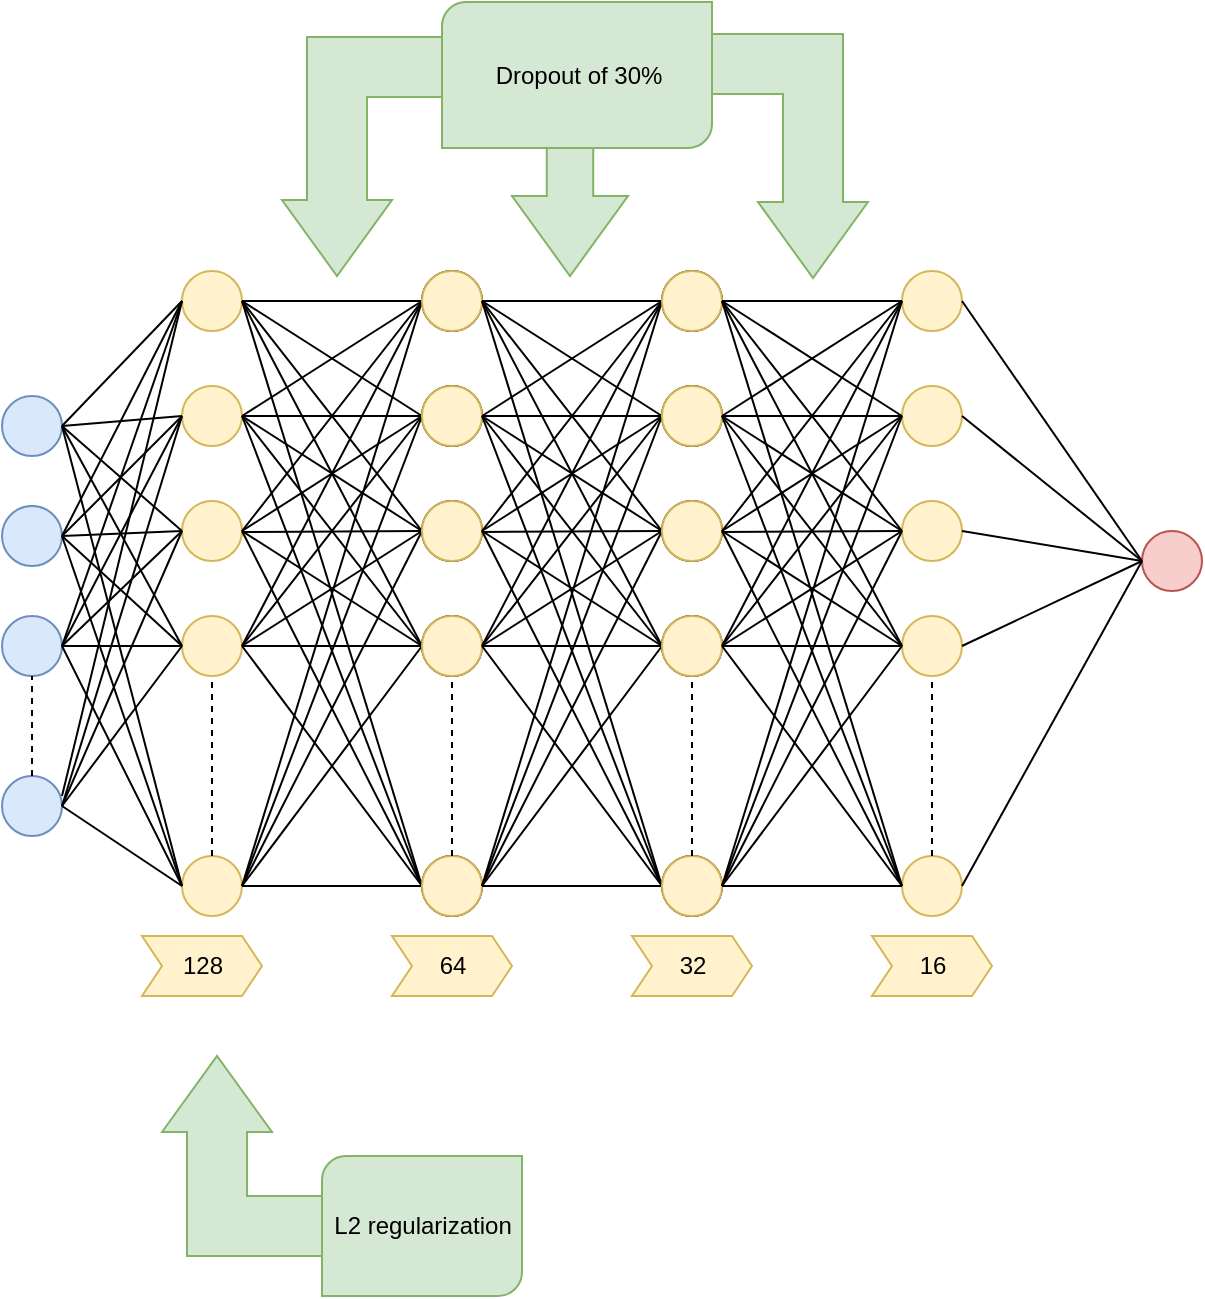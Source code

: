<mxfile version="12.2.9" type="device" pages="1"><diagram id="Ga_r6qGqvsFfyFbly697" name="Page-1"><mxGraphModel dx="1408" dy="1831" grid="1" gridSize="10" guides="1" tooltips="1" connect="1" arrows="1" fold="1" page="1" pageScale="1" pageWidth="850" pageHeight="1100" math="0" shadow="0"><root><mxCell id="0"/><mxCell id="1" parent="0"/><mxCell id="61oWMkQ0quHkbo4B6J6f-4" value="" style="html=1;shadow=0;dashed=0;align=center;verticalAlign=middle;shape=mxgraph.arrows2.arrow;dy=0.6;dx=40;direction=south;notch=0;fillColor=#d5e8d4;strokeColor=#82b366;" vertex="1" parent="1"><mxGeometry x="375" y="8" width="58" height="92" as="geometry"/></mxCell><mxCell id="61oWMkQ0quHkbo4B6J6f-3" value="" style="html=1;shadow=0;dashed=0;align=center;verticalAlign=middle;shape=mxgraph.arrows2.bendDoubleArrow;dy=15;dx=38;arrowHead=55;rounded=0;fillColor=#d5e8d4;strokeColor=#82b366;" vertex="1" parent="1"><mxGeometry x="260" y="-32" width="130" height="132" as="geometry"/></mxCell><mxCell id="EtDxNbpEfk3aW9yWLhTO-1" value="" style="ellipse;whiteSpace=wrap;html=1;aspect=fixed;fillColor=#dae8fc;strokeColor=#6c8ebf;" parent="1" vertex="1"><mxGeometry x="120" y="160" width="30" height="30" as="geometry"/></mxCell><mxCell id="EtDxNbpEfk3aW9yWLhTO-2" value="" style="ellipse;whiteSpace=wrap;html=1;aspect=fixed;fillColor=#dae8fc;strokeColor=#6c8ebf;" parent="1" vertex="1"><mxGeometry x="120" y="215" width="30" height="30" as="geometry"/></mxCell><mxCell id="EtDxNbpEfk3aW9yWLhTO-3" value="" style="ellipse;whiteSpace=wrap;html=1;aspect=fixed;fillColor=#dae8fc;strokeColor=#6c8ebf;" parent="1" vertex="1"><mxGeometry x="120" y="270" width="30" height="30" as="geometry"/></mxCell><mxCell id="EtDxNbpEfk3aW9yWLhTO-4" value="" style="ellipse;whiteSpace=wrap;html=1;aspect=fixed;fillColor=#dae8fc;strokeColor=#6c8ebf;" parent="1" vertex="1"><mxGeometry x="120" y="350" width="30" height="30" as="geometry"/></mxCell><mxCell id="EtDxNbpEfk3aW9yWLhTO-5" value="" style="endArrow=none;dashed=1;html=1;entryX=0.5;entryY=1;entryDx=0;entryDy=0;exitX=0.5;exitY=0;exitDx=0;exitDy=0;" parent="1" source="EtDxNbpEfk3aW9yWLhTO-4" target="EtDxNbpEfk3aW9yWLhTO-3" edge="1"><mxGeometry width="50" height="50" relative="1" as="geometry"><mxPoint x="110" y="330" as="sourcePoint"/><mxPoint x="160" y="280" as="targetPoint"/></mxGeometry></mxCell><mxCell id="EtDxNbpEfk3aW9yWLhTO-7" value="" style="ellipse;whiteSpace=wrap;html=1;aspect=fixed;fillColor=#fff2cc;strokeColor=#d6b656;" parent="1" vertex="1"><mxGeometry x="210" y="97.5" width="30" height="30" as="geometry"/></mxCell><mxCell id="EtDxNbpEfk3aW9yWLhTO-8" value="" style="ellipse;whiteSpace=wrap;html=1;aspect=fixed;fillColor=#fff2cc;strokeColor=#d6b656;" parent="1" vertex="1"><mxGeometry x="210" y="155" width="30" height="30" as="geometry"/></mxCell><mxCell id="EtDxNbpEfk3aW9yWLhTO-9" value="" style="ellipse;whiteSpace=wrap;html=1;aspect=fixed;fillColor=#fff2cc;strokeColor=#d6b656;" parent="1" vertex="1"><mxGeometry x="210" y="212.5" width="30" height="30" as="geometry"/></mxCell><mxCell id="EtDxNbpEfk3aW9yWLhTO-10" value="" style="ellipse;whiteSpace=wrap;html=1;aspect=fixed;fillColor=#fff2cc;strokeColor=#d6b656;" parent="1" vertex="1"><mxGeometry x="210" y="270" width="30" height="30" as="geometry"/></mxCell><mxCell id="EtDxNbpEfk3aW9yWLhTO-11" value="" style="ellipse;whiteSpace=wrap;html=1;aspect=fixed;fillColor=#fff2cc;strokeColor=#d6b656;" parent="1" vertex="1"><mxGeometry x="210" y="390" width="30" height="30" as="geometry"/></mxCell><mxCell id="EtDxNbpEfk3aW9yWLhTO-12" value="" style="endArrow=none;dashed=1;html=1;entryX=0.5;entryY=1;entryDx=0;entryDy=0;exitX=0.5;exitY=0;exitDx=0;exitDy=0;" parent="1" source="EtDxNbpEfk3aW9yWLhTO-11" target="EtDxNbpEfk3aW9yWLhTO-10" edge="1"><mxGeometry width="50" height="50" relative="1" as="geometry"><mxPoint x="120" y="490" as="sourcePoint"/><mxPoint x="170" y="440" as="targetPoint"/></mxGeometry></mxCell><mxCell id="EtDxNbpEfk3aW9yWLhTO-13" value="" style="ellipse;whiteSpace=wrap;html=1;aspect=fixed;" parent="1" vertex="1"><mxGeometry x="330" y="97.5" width="30" height="30" as="geometry"/></mxCell><mxCell id="EtDxNbpEfk3aW9yWLhTO-14" value="" style="ellipse;whiteSpace=wrap;html=1;aspect=fixed;" parent="1" vertex="1"><mxGeometry x="330" y="155" width="30" height="30" as="geometry"/></mxCell><mxCell id="EtDxNbpEfk3aW9yWLhTO-15" value="" style="ellipse;whiteSpace=wrap;html=1;aspect=fixed;" parent="1" vertex="1"><mxGeometry x="330" y="212.5" width="30" height="30" as="geometry"/></mxCell><mxCell id="EtDxNbpEfk3aW9yWLhTO-16" value="" style="ellipse;whiteSpace=wrap;html=1;aspect=fixed;" parent="1" vertex="1"><mxGeometry x="330" y="270" width="30" height="30" as="geometry"/></mxCell><mxCell id="EtDxNbpEfk3aW9yWLhTO-17" value="" style="ellipse;whiteSpace=wrap;html=1;aspect=fixed;" parent="1" vertex="1"><mxGeometry x="330" y="390" width="30" height="30" as="geometry"/></mxCell><mxCell id="EtDxNbpEfk3aW9yWLhTO-18" value="" style="endArrow=none;dashed=1;html=1;entryX=0.5;entryY=1;entryDx=0;entryDy=0;exitX=0.5;exitY=0;exitDx=0;exitDy=0;" parent="1" source="EtDxNbpEfk3aW9yWLhTO-17" target="EtDxNbpEfk3aW9yWLhTO-16" edge="1"><mxGeometry width="50" height="50" relative="1" as="geometry"><mxPoint x="240" y="490" as="sourcePoint"/><mxPoint x="290" y="440" as="targetPoint"/></mxGeometry></mxCell><mxCell id="EtDxNbpEfk3aW9yWLhTO-44" value="" style="ellipse;whiteSpace=wrap;html=1;aspect=fixed;fillColor=#f8cecc;strokeColor=#b85450;" parent="1" vertex="1"><mxGeometry x="690" y="227.5" width="30" height="30" as="geometry"/></mxCell><mxCell id="EtDxNbpEfk3aW9yWLhTO-48" value="" style="endArrow=none;html=1;entryX=0;entryY=0.5;entryDx=0;entryDy=0;exitX=1;exitY=0.5;exitDx=0;exitDy=0;" parent="1" source="EtDxNbpEfk3aW9yWLhTO-1" target="EtDxNbpEfk3aW9yWLhTO-7" edge="1"><mxGeometry width="50" height="50" relative="1" as="geometry"><mxPoint x="120" y="490" as="sourcePoint"/><mxPoint x="170" y="440" as="targetPoint"/></mxGeometry></mxCell><mxCell id="EtDxNbpEfk3aW9yWLhTO-49" value="" style="endArrow=none;html=1;entryX=0;entryY=0.5;entryDx=0;entryDy=0;exitX=1;exitY=0.5;exitDx=0;exitDy=0;" parent="1" source="EtDxNbpEfk3aW9yWLhTO-1" target="EtDxNbpEfk3aW9yWLhTO-8" edge="1"><mxGeometry width="50" height="50" relative="1" as="geometry"><mxPoint x="120" y="490" as="sourcePoint"/><mxPoint x="170" y="440" as="targetPoint"/></mxGeometry></mxCell><mxCell id="EtDxNbpEfk3aW9yWLhTO-50" value="" style="endArrow=none;html=1;entryX=0;entryY=0.5;entryDx=0;entryDy=0;exitX=1;exitY=0.5;exitDx=0;exitDy=0;" parent="1" source="EtDxNbpEfk3aW9yWLhTO-1" target="EtDxNbpEfk3aW9yWLhTO-9" edge="1"><mxGeometry width="50" height="50" relative="1" as="geometry"><mxPoint x="120" y="490" as="sourcePoint"/><mxPoint x="170" y="440" as="targetPoint"/></mxGeometry></mxCell><mxCell id="EtDxNbpEfk3aW9yWLhTO-51" value="" style="endArrow=none;html=1;entryX=1;entryY=0.5;entryDx=0;entryDy=0;exitX=0;exitY=0.5;exitDx=0;exitDy=0;" parent="1" source="EtDxNbpEfk3aW9yWLhTO-10" target="EtDxNbpEfk3aW9yWLhTO-1" edge="1"><mxGeometry width="50" height="50" relative="1" as="geometry"><mxPoint x="120" y="490" as="sourcePoint"/><mxPoint x="170" y="440" as="targetPoint"/></mxGeometry></mxCell><mxCell id="EtDxNbpEfk3aW9yWLhTO-52" value="" style="endArrow=none;html=1;entryX=0;entryY=0.5;entryDx=0;entryDy=0;exitX=1;exitY=0.5;exitDx=0;exitDy=0;" parent="1" source="EtDxNbpEfk3aW9yWLhTO-1" target="EtDxNbpEfk3aW9yWLhTO-11" edge="1"><mxGeometry width="50" height="50" relative="1" as="geometry"><mxPoint x="120" y="490" as="sourcePoint"/><mxPoint x="170" y="440" as="targetPoint"/></mxGeometry></mxCell><mxCell id="EtDxNbpEfk3aW9yWLhTO-64" value="" style="endArrow=none;html=1;entryX=0;entryY=0.5;entryDx=0;entryDy=0;exitX=1;exitY=0.5;exitDx=0;exitDy=0;" parent="1" source="EtDxNbpEfk3aW9yWLhTO-2" target="EtDxNbpEfk3aW9yWLhTO-7" edge="1"><mxGeometry width="50" height="50" relative="1" as="geometry"><mxPoint x="120" y="490" as="sourcePoint"/><mxPoint x="170" y="440" as="targetPoint"/></mxGeometry></mxCell><mxCell id="EtDxNbpEfk3aW9yWLhTO-65" value="" style="endArrow=none;html=1;entryX=0;entryY=0.5;entryDx=0;entryDy=0;" parent="1" target="EtDxNbpEfk3aW9yWLhTO-8" edge="1"><mxGeometry width="50" height="50" relative="1" as="geometry"><mxPoint x="150" y="230" as="sourcePoint"/><mxPoint x="170" y="440" as="targetPoint"/></mxGeometry></mxCell><mxCell id="EtDxNbpEfk3aW9yWLhTO-66" value="" style="endArrow=none;html=1;entryX=0;entryY=0.5;entryDx=0;entryDy=0;exitX=1;exitY=0.5;exitDx=0;exitDy=0;" parent="1" source="EtDxNbpEfk3aW9yWLhTO-3" target="EtDxNbpEfk3aW9yWLhTO-9" edge="1"><mxGeometry width="50" height="50" relative="1" as="geometry"><mxPoint x="120" y="490" as="sourcePoint"/><mxPoint x="170" y="440" as="targetPoint"/></mxGeometry></mxCell><mxCell id="EtDxNbpEfk3aW9yWLhTO-67" value="" style="endArrow=none;html=1;entryX=0;entryY=0.5;entryDx=0;entryDy=0;exitX=1;exitY=0.5;exitDx=0;exitDy=0;" parent="1" source="EtDxNbpEfk3aW9yWLhTO-3" target="EtDxNbpEfk3aW9yWLhTO-10" edge="1"><mxGeometry width="50" height="50" relative="1" as="geometry"><mxPoint x="120" y="490" as="sourcePoint"/><mxPoint x="170" y="440" as="targetPoint"/></mxGeometry></mxCell><mxCell id="EtDxNbpEfk3aW9yWLhTO-68" value="" style="endArrow=none;html=1;entryX=0;entryY=0.5;entryDx=0;entryDy=0;exitX=1;exitY=0.5;exitDx=0;exitDy=0;" parent="1" source="EtDxNbpEfk3aW9yWLhTO-3" target="EtDxNbpEfk3aW9yWLhTO-11" edge="1"><mxGeometry width="50" height="50" relative="1" as="geometry"><mxPoint x="120" y="490" as="sourcePoint"/><mxPoint x="170" y="440" as="targetPoint"/></mxGeometry></mxCell><mxCell id="EtDxNbpEfk3aW9yWLhTO-69" value="" style="endArrow=none;html=1;entryX=0;entryY=0.5;entryDx=0;entryDy=0;" parent="1" target="EtDxNbpEfk3aW9yWLhTO-7" edge="1"><mxGeometry width="50" height="50" relative="1" as="geometry"><mxPoint x="150" y="360" as="sourcePoint"/><mxPoint x="170" y="440" as="targetPoint"/></mxGeometry></mxCell><mxCell id="EtDxNbpEfk3aW9yWLhTO-70" value="" style="endArrow=none;html=1;entryX=0;entryY=0.5;entryDx=0;entryDy=0;exitX=1;exitY=0.5;exitDx=0;exitDy=0;" parent="1" source="EtDxNbpEfk3aW9yWLhTO-4" target="EtDxNbpEfk3aW9yWLhTO-9" edge="1"><mxGeometry width="50" height="50" relative="1" as="geometry"><mxPoint x="120" y="490" as="sourcePoint"/><mxPoint x="170" y="440" as="targetPoint"/></mxGeometry></mxCell><mxCell id="EtDxNbpEfk3aW9yWLhTO-71" value="" style="endArrow=none;html=1;exitX=1;exitY=0.5;exitDx=0;exitDy=0;entryX=0;entryY=0.5;entryDx=0;entryDy=0;" parent="1" source="EtDxNbpEfk3aW9yWLhTO-4" target="EtDxNbpEfk3aW9yWLhTO-8" edge="1"><mxGeometry width="50" height="50" relative="1" as="geometry"><mxPoint x="120" y="490" as="sourcePoint"/><mxPoint x="170" y="440" as="targetPoint"/></mxGeometry></mxCell><mxCell id="EtDxNbpEfk3aW9yWLhTO-72" value="" style="endArrow=none;html=1;entryX=0;entryY=0.5;entryDx=0;entryDy=0;exitX=1;exitY=0.5;exitDx=0;exitDy=0;" parent="1" source="EtDxNbpEfk3aW9yWLhTO-4" target="EtDxNbpEfk3aW9yWLhTO-10" edge="1"><mxGeometry width="50" height="50" relative="1" as="geometry"><mxPoint x="120" y="490" as="sourcePoint"/><mxPoint x="170" y="440" as="targetPoint"/></mxGeometry></mxCell><mxCell id="EtDxNbpEfk3aW9yWLhTO-73" value="" style="endArrow=none;html=1;entryX=0;entryY=0.5;entryDx=0;entryDy=0;exitX=1;exitY=0.5;exitDx=0;exitDy=0;" parent="1" source="EtDxNbpEfk3aW9yWLhTO-4" target="EtDxNbpEfk3aW9yWLhTO-11" edge="1"><mxGeometry width="50" height="50" relative="1" as="geometry"><mxPoint x="120" y="490" as="sourcePoint"/><mxPoint x="170" y="440" as="targetPoint"/></mxGeometry></mxCell><mxCell id="EtDxNbpEfk3aW9yWLhTO-74" value="" style="endArrow=none;html=1;entryX=0;entryY=0.5;entryDx=0;entryDy=0;exitX=1;exitY=0.5;exitDx=0;exitDy=0;" parent="1" source="EtDxNbpEfk3aW9yWLhTO-7" target="EtDxNbpEfk3aW9yWLhTO-13" edge="1"><mxGeometry width="50" height="50" relative="1" as="geometry"><mxPoint x="120" y="490" as="sourcePoint"/><mxPoint x="170" y="440" as="targetPoint"/></mxGeometry></mxCell><mxCell id="EtDxNbpEfk3aW9yWLhTO-75" value="" style="endArrow=none;html=1;entryX=0;entryY=0.5;entryDx=0;entryDy=0;exitX=1;exitY=0.5;exitDx=0;exitDy=0;" parent="1" source="EtDxNbpEfk3aW9yWLhTO-8" target="EtDxNbpEfk3aW9yWLhTO-13" edge="1"><mxGeometry width="50" height="50" relative="1" as="geometry"><mxPoint x="120" y="490" as="sourcePoint"/><mxPoint x="170" y="440" as="targetPoint"/></mxGeometry></mxCell><mxCell id="EtDxNbpEfk3aW9yWLhTO-76" value="" style="endArrow=none;html=1;entryX=0;entryY=0.5;entryDx=0;entryDy=0;exitX=1;exitY=0.5;exitDx=0;exitDy=0;" parent="1" source="EtDxNbpEfk3aW9yWLhTO-9" target="EtDxNbpEfk3aW9yWLhTO-13" edge="1"><mxGeometry width="50" height="50" relative="1" as="geometry"><mxPoint x="240" y="220" as="sourcePoint"/><mxPoint x="170" y="440" as="targetPoint"/></mxGeometry></mxCell><mxCell id="EtDxNbpEfk3aW9yWLhTO-77" value="" style="endArrow=none;html=1;entryX=0;entryY=0.5;entryDx=0;entryDy=0;exitX=1;exitY=0.5;exitDx=0;exitDy=0;" parent="1" source="EtDxNbpEfk3aW9yWLhTO-10" target="EtDxNbpEfk3aW9yWLhTO-13" edge="1"><mxGeometry width="50" height="50" relative="1" as="geometry"><mxPoint x="120" y="490" as="sourcePoint"/><mxPoint x="170" y="440" as="targetPoint"/></mxGeometry></mxCell><mxCell id="EtDxNbpEfk3aW9yWLhTO-78" value="" style="endArrow=none;html=1;entryX=0;entryY=0.5;entryDx=0;entryDy=0;exitX=1;exitY=0.5;exitDx=0;exitDy=0;" parent="1" source="EtDxNbpEfk3aW9yWLhTO-11" target="EtDxNbpEfk3aW9yWLhTO-13" edge="1"><mxGeometry width="50" height="50" relative="1" as="geometry"><mxPoint x="120" y="490" as="sourcePoint"/><mxPoint x="170" y="440" as="targetPoint"/></mxGeometry></mxCell><mxCell id="EtDxNbpEfk3aW9yWLhTO-79" value="" style="endArrow=none;html=1;entryX=0;entryY=0.5;entryDx=0;entryDy=0;exitX=1;exitY=0.5;exitDx=0;exitDy=0;" parent="1" source="EtDxNbpEfk3aW9yWLhTO-8" target="EtDxNbpEfk3aW9yWLhTO-14" edge="1"><mxGeometry width="50" height="50" relative="1" as="geometry"><mxPoint x="120" y="490" as="sourcePoint"/><mxPoint x="170" y="440" as="targetPoint"/></mxGeometry></mxCell><mxCell id="EtDxNbpEfk3aW9yWLhTO-80" value="" style="endArrow=none;html=1;entryX=0;entryY=0.5;entryDx=0;entryDy=0;exitX=1;exitY=0.5;exitDx=0;exitDy=0;" parent="1" source="EtDxNbpEfk3aW9yWLhTO-7" target="EtDxNbpEfk3aW9yWLhTO-14" edge="1"><mxGeometry width="50" height="50" relative="1" as="geometry"><mxPoint x="120" y="490" as="sourcePoint"/><mxPoint x="170" y="440" as="targetPoint"/></mxGeometry></mxCell><mxCell id="EtDxNbpEfk3aW9yWLhTO-81" value="" style="endArrow=none;html=1;entryX=0;entryY=0.5;entryDx=0;entryDy=0;exitX=1;exitY=0.5;exitDx=0;exitDy=0;" parent="1" source="EtDxNbpEfk3aW9yWLhTO-9" target="EtDxNbpEfk3aW9yWLhTO-14" edge="1"><mxGeometry width="50" height="50" relative="1" as="geometry"><mxPoint x="120" y="490" as="sourcePoint"/><mxPoint x="170" y="440" as="targetPoint"/></mxGeometry></mxCell><mxCell id="EtDxNbpEfk3aW9yWLhTO-82" value="" style="endArrow=none;html=1;entryX=0;entryY=0.5;entryDx=0;entryDy=0;exitX=1;exitY=0.5;exitDx=0;exitDy=0;" parent="1" source="EtDxNbpEfk3aW9yWLhTO-10" target="EtDxNbpEfk3aW9yWLhTO-14" edge="1"><mxGeometry width="50" height="50" relative="1" as="geometry"><mxPoint x="260" y="270" as="sourcePoint"/><mxPoint x="170" y="440" as="targetPoint"/></mxGeometry></mxCell><mxCell id="EtDxNbpEfk3aW9yWLhTO-83" value="" style="endArrow=none;html=1;entryX=0;entryY=0.5;entryDx=0;entryDy=0;exitX=1;exitY=0.5;exitDx=0;exitDy=0;" parent="1" source="EtDxNbpEfk3aW9yWLhTO-11" target="EtDxNbpEfk3aW9yWLhTO-14" edge="1"><mxGeometry width="50" height="50" relative="1" as="geometry"><mxPoint x="120" y="490" as="sourcePoint"/><mxPoint x="170" y="440" as="targetPoint"/></mxGeometry></mxCell><mxCell id="EtDxNbpEfk3aW9yWLhTO-84" value="" style="endArrow=none;html=1;entryX=0;entryY=0.5;entryDx=0;entryDy=0;exitX=1;exitY=0.5;exitDx=0;exitDy=0;" parent="1" source="EtDxNbpEfk3aW9yWLhTO-10" target="EtDxNbpEfk3aW9yWLhTO-15" edge="1"><mxGeometry width="50" height="50" relative="1" as="geometry"><mxPoint x="120" y="490" as="sourcePoint"/><mxPoint x="170" y="440" as="targetPoint"/></mxGeometry></mxCell><mxCell id="EtDxNbpEfk3aW9yWLhTO-85" value="" style="endArrow=none;html=1;entryX=0;entryY=0.5;entryDx=0;entryDy=0;" parent="1" target="EtDxNbpEfk3aW9yWLhTO-15" edge="1"><mxGeometry width="50" height="50" relative="1" as="geometry"><mxPoint x="240" y="228" as="sourcePoint"/><mxPoint x="170" y="440" as="targetPoint"/></mxGeometry></mxCell><mxCell id="EtDxNbpEfk3aW9yWLhTO-86" value="" style="endArrow=none;html=1;entryX=0;entryY=0.5;entryDx=0;entryDy=0;exitX=1;exitY=0.5;exitDx=0;exitDy=0;" parent="1" source="EtDxNbpEfk3aW9yWLhTO-8" target="EtDxNbpEfk3aW9yWLhTO-15" edge="1"><mxGeometry width="50" height="50" relative="1" as="geometry"><mxPoint x="120" y="490" as="sourcePoint"/><mxPoint x="170" y="440" as="targetPoint"/></mxGeometry></mxCell><mxCell id="EtDxNbpEfk3aW9yWLhTO-87" value="" style="endArrow=none;html=1;entryX=0;entryY=0.5;entryDx=0;entryDy=0;exitX=1;exitY=0.5;exitDx=0;exitDy=0;" parent="1" source="EtDxNbpEfk3aW9yWLhTO-7" target="EtDxNbpEfk3aW9yWLhTO-15" edge="1"><mxGeometry width="50" height="50" relative="1" as="geometry"><mxPoint x="120" y="490" as="sourcePoint"/><mxPoint x="170" y="440" as="targetPoint"/></mxGeometry></mxCell><mxCell id="EtDxNbpEfk3aW9yWLhTO-88" value="" style="endArrow=none;html=1;entryX=0;entryY=0.5;entryDx=0;entryDy=0;exitX=1;exitY=0.5;exitDx=0;exitDy=0;" parent="1" source="EtDxNbpEfk3aW9yWLhTO-11" target="EtDxNbpEfk3aW9yWLhTO-15" edge="1"><mxGeometry width="50" height="50" relative="1" as="geometry"><mxPoint x="120" y="490" as="sourcePoint"/><mxPoint x="170" y="440" as="targetPoint"/></mxGeometry></mxCell><mxCell id="EtDxNbpEfk3aW9yWLhTO-89" value="" style="endArrow=none;html=1;entryX=0;entryY=0.5;entryDx=0;entryDy=0;exitX=1;exitY=0.5;exitDx=0;exitDy=0;" parent="1" source="EtDxNbpEfk3aW9yWLhTO-7" target="EtDxNbpEfk3aW9yWLhTO-16" edge="1"><mxGeometry width="50" height="50" relative="1" as="geometry"><mxPoint x="120" y="490" as="sourcePoint"/><mxPoint x="170" y="440" as="targetPoint"/></mxGeometry></mxCell><mxCell id="EtDxNbpEfk3aW9yWLhTO-90" value="" style="endArrow=none;html=1;entryX=0;entryY=0.5;entryDx=0;entryDy=0;exitX=1;exitY=0.5;exitDx=0;exitDy=0;" parent="1" source="EtDxNbpEfk3aW9yWLhTO-8" target="EtDxNbpEfk3aW9yWLhTO-16" edge="1"><mxGeometry width="50" height="50" relative="1" as="geometry"><mxPoint x="120" y="490" as="sourcePoint"/><mxPoint x="170" y="440" as="targetPoint"/></mxGeometry></mxCell><mxCell id="EtDxNbpEfk3aW9yWLhTO-91" value="" style="endArrow=none;html=1;entryX=0;entryY=0.5;entryDx=0;entryDy=0;exitX=1;exitY=0.5;exitDx=0;exitDy=0;" parent="1" source="EtDxNbpEfk3aW9yWLhTO-9" target="EtDxNbpEfk3aW9yWLhTO-16" edge="1"><mxGeometry width="50" height="50" relative="1" as="geometry"><mxPoint x="120" y="490" as="sourcePoint"/><mxPoint x="170" y="440" as="targetPoint"/></mxGeometry></mxCell><mxCell id="EtDxNbpEfk3aW9yWLhTO-92" value="" style="endArrow=none;html=1;entryX=0;entryY=0.5;entryDx=0;entryDy=0;exitX=1;exitY=0.5;exitDx=0;exitDy=0;" parent="1" source="EtDxNbpEfk3aW9yWLhTO-10" target="EtDxNbpEfk3aW9yWLhTO-16" edge="1"><mxGeometry width="50" height="50" relative="1" as="geometry"><mxPoint x="120" y="490" as="sourcePoint"/><mxPoint x="170" y="440" as="targetPoint"/></mxGeometry></mxCell><mxCell id="EtDxNbpEfk3aW9yWLhTO-93" value="" style="endArrow=none;html=1;entryX=0;entryY=0.5;entryDx=0;entryDy=0;exitX=1;exitY=0.5;exitDx=0;exitDy=0;" parent="1" source="EtDxNbpEfk3aW9yWLhTO-11" target="EtDxNbpEfk3aW9yWLhTO-16" edge="1"><mxGeometry width="50" height="50" relative="1" as="geometry"><mxPoint x="120" y="490" as="sourcePoint"/><mxPoint x="170" y="440" as="targetPoint"/></mxGeometry></mxCell><mxCell id="EtDxNbpEfk3aW9yWLhTO-94" value="" style="endArrow=none;html=1;entryX=0;entryY=0.5;entryDx=0;entryDy=0;exitX=1;exitY=0.5;exitDx=0;exitDy=0;" parent="1" source="EtDxNbpEfk3aW9yWLhTO-11" target="EtDxNbpEfk3aW9yWLhTO-17" edge="1"><mxGeometry width="50" height="50" relative="1" as="geometry"><mxPoint x="120" y="490" as="sourcePoint"/><mxPoint x="170" y="440" as="targetPoint"/></mxGeometry></mxCell><mxCell id="EtDxNbpEfk3aW9yWLhTO-95" value="" style="endArrow=none;html=1;entryX=0;entryY=0.5;entryDx=0;entryDy=0;exitX=1;exitY=0.5;exitDx=0;exitDy=0;" parent="1" source="EtDxNbpEfk3aW9yWLhTO-10" target="EtDxNbpEfk3aW9yWLhTO-17" edge="1"><mxGeometry width="50" height="50" relative="1" as="geometry"><mxPoint x="120" y="490" as="sourcePoint"/><mxPoint x="170" y="440" as="targetPoint"/></mxGeometry></mxCell><mxCell id="EtDxNbpEfk3aW9yWLhTO-96" value="" style="endArrow=none;html=1;entryX=0;entryY=0.5;entryDx=0;entryDy=0;exitX=1;exitY=0.5;exitDx=0;exitDy=0;" parent="1" source="EtDxNbpEfk3aW9yWLhTO-9" target="EtDxNbpEfk3aW9yWLhTO-17" edge="1"><mxGeometry width="50" height="50" relative="1" as="geometry"><mxPoint x="120" y="490" as="sourcePoint"/><mxPoint x="170" y="440" as="targetPoint"/></mxGeometry></mxCell><mxCell id="EtDxNbpEfk3aW9yWLhTO-97" value="" style="endArrow=none;html=1;entryX=0;entryY=0.5;entryDx=0;entryDy=0;exitX=1;exitY=0.5;exitDx=0;exitDy=0;" parent="1" source="EtDxNbpEfk3aW9yWLhTO-8" target="EtDxNbpEfk3aW9yWLhTO-17" edge="1"><mxGeometry width="50" height="50" relative="1" as="geometry"><mxPoint x="120" y="490" as="sourcePoint"/><mxPoint x="170" y="440" as="targetPoint"/></mxGeometry></mxCell><mxCell id="EtDxNbpEfk3aW9yWLhTO-98" value="" style="endArrow=none;html=1;entryX=0;entryY=0.5;entryDx=0;entryDy=0;exitX=1;exitY=0.5;exitDx=0;exitDy=0;" parent="1" source="EtDxNbpEfk3aW9yWLhTO-7" target="EtDxNbpEfk3aW9yWLhTO-17" edge="1"><mxGeometry width="50" height="50" relative="1" as="geometry"><mxPoint x="120" y="490" as="sourcePoint"/><mxPoint x="170" y="440" as="targetPoint"/></mxGeometry></mxCell><mxCell id="EtDxNbpEfk3aW9yWLhTO-99" value="" style="ellipse;whiteSpace=wrap;html=1;aspect=fixed;fillColor=#fff2cc;strokeColor=#d6b656;" parent="1" vertex="1"><mxGeometry x="330" y="97.5" width="30" height="30" as="geometry"/></mxCell><mxCell id="EtDxNbpEfk3aW9yWLhTO-100" value="" style="ellipse;whiteSpace=wrap;html=1;aspect=fixed;fillColor=#fff2cc;strokeColor=#d6b656;" parent="1" vertex="1"><mxGeometry x="330" y="155" width="30" height="30" as="geometry"/></mxCell><mxCell id="EtDxNbpEfk3aW9yWLhTO-101" value="" style="ellipse;whiteSpace=wrap;html=1;aspect=fixed;fillColor=#fff2cc;strokeColor=#d6b656;" parent="1" vertex="1"><mxGeometry x="330" y="212.5" width="30" height="30" as="geometry"/></mxCell><mxCell id="EtDxNbpEfk3aW9yWLhTO-102" value="" style="ellipse;whiteSpace=wrap;html=1;aspect=fixed;fillColor=#fff2cc;strokeColor=#d6b656;" parent="1" vertex="1"><mxGeometry x="330" y="270" width="30" height="30" as="geometry"/></mxCell><mxCell id="EtDxNbpEfk3aW9yWLhTO-103" value="" style="ellipse;whiteSpace=wrap;html=1;aspect=fixed;fillColor=#fff2cc;strokeColor=#d6b656;" parent="1" vertex="1"><mxGeometry x="330" y="390" width="30" height="30" as="geometry"/></mxCell><mxCell id="EtDxNbpEfk3aW9yWLhTO-104" value="" style="endArrow=none;dashed=1;html=1;entryX=0.5;entryY=1;entryDx=0;entryDy=0;exitX=0.5;exitY=0;exitDx=0;exitDy=0;" parent="1" source="EtDxNbpEfk3aW9yWLhTO-103" target="EtDxNbpEfk3aW9yWLhTO-102" edge="1"><mxGeometry width="50" height="50" relative="1" as="geometry"><mxPoint x="240" y="490" as="sourcePoint"/><mxPoint x="290" y="440" as="targetPoint"/></mxGeometry></mxCell><mxCell id="EtDxNbpEfk3aW9yWLhTO-105" value="" style="ellipse;whiteSpace=wrap;html=1;aspect=fixed;" parent="1" vertex="1"><mxGeometry x="450" y="97.5" width="30" height="30" as="geometry"/></mxCell><mxCell id="EtDxNbpEfk3aW9yWLhTO-106" value="" style="ellipse;whiteSpace=wrap;html=1;aspect=fixed;" parent="1" vertex="1"><mxGeometry x="450" y="155" width="30" height="30" as="geometry"/></mxCell><mxCell id="EtDxNbpEfk3aW9yWLhTO-107" value="" style="ellipse;whiteSpace=wrap;html=1;aspect=fixed;" parent="1" vertex="1"><mxGeometry x="450" y="212.5" width="30" height="30" as="geometry"/></mxCell><mxCell id="EtDxNbpEfk3aW9yWLhTO-108" value="" style="ellipse;whiteSpace=wrap;html=1;aspect=fixed;" parent="1" vertex="1"><mxGeometry x="450" y="270" width="30" height="30" as="geometry"/></mxCell><mxCell id="EtDxNbpEfk3aW9yWLhTO-109" value="" style="ellipse;whiteSpace=wrap;html=1;aspect=fixed;" parent="1" vertex="1"><mxGeometry x="450" y="390" width="30" height="30" as="geometry"/></mxCell><mxCell id="EtDxNbpEfk3aW9yWLhTO-110" value="" style="endArrow=none;dashed=1;html=1;entryX=0.5;entryY=1;entryDx=0;entryDy=0;exitX=0.5;exitY=0;exitDx=0;exitDy=0;" parent="1" source="EtDxNbpEfk3aW9yWLhTO-109" target="EtDxNbpEfk3aW9yWLhTO-108" edge="1"><mxGeometry width="50" height="50" relative="1" as="geometry"><mxPoint x="360" y="490" as="sourcePoint"/><mxPoint x="410" y="440" as="targetPoint"/></mxGeometry></mxCell><mxCell id="EtDxNbpEfk3aW9yWLhTO-111" value="" style="endArrow=none;html=1;entryX=0;entryY=0.5;entryDx=0;entryDy=0;exitX=1;exitY=0.5;exitDx=0;exitDy=0;" parent="1" source="EtDxNbpEfk3aW9yWLhTO-99" target="EtDxNbpEfk3aW9yWLhTO-105" edge="1"><mxGeometry width="50" height="50" relative="1" as="geometry"><mxPoint x="240" y="490" as="sourcePoint"/><mxPoint x="290" y="440" as="targetPoint"/></mxGeometry></mxCell><mxCell id="EtDxNbpEfk3aW9yWLhTO-112" value="" style="endArrow=none;html=1;entryX=0;entryY=0.5;entryDx=0;entryDy=0;exitX=1;exitY=0.5;exitDx=0;exitDy=0;" parent="1" source="EtDxNbpEfk3aW9yWLhTO-100" target="EtDxNbpEfk3aW9yWLhTO-105" edge="1"><mxGeometry width="50" height="50" relative="1" as="geometry"><mxPoint x="240" y="490" as="sourcePoint"/><mxPoint x="290" y="440" as="targetPoint"/></mxGeometry></mxCell><mxCell id="EtDxNbpEfk3aW9yWLhTO-113" value="" style="endArrow=none;html=1;entryX=0;entryY=0.5;entryDx=0;entryDy=0;exitX=1;exitY=0.5;exitDx=0;exitDy=0;" parent="1" source="EtDxNbpEfk3aW9yWLhTO-101" target="EtDxNbpEfk3aW9yWLhTO-105" edge="1"><mxGeometry width="50" height="50" relative="1" as="geometry"><mxPoint x="360" y="220" as="sourcePoint"/><mxPoint x="290" y="440" as="targetPoint"/></mxGeometry></mxCell><mxCell id="EtDxNbpEfk3aW9yWLhTO-114" value="" style="endArrow=none;html=1;entryX=0;entryY=0.5;entryDx=0;entryDy=0;exitX=1;exitY=0.5;exitDx=0;exitDy=0;" parent="1" source="EtDxNbpEfk3aW9yWLhTO-102" target="EtDxNbpEfk3aW9yWLhTO-105" edge="1"><mxGeometry width="50" height="50" relative="1" as="geometry"><mxPoint x="240" y="490" as="sourcePoint"/><mxPoint x="290" y="440" as="targetPoint"/></mxGeometry></mxCell><mxCell id="EtDxNbpEfk3aW9yWLhTO-115" value="" style="endArrow=none;html=1;entryX=0;entryY=0.5;entryDx=0;entryDy=0;exitX=1;exitY=0.5;exitDx=0;exitDy=0;" parent="1" source="EtDxNbpEfk3aW9yWLhTO-103" target="EtDxNbpEfk3aW9yWLhTO-105" edge="1"><mxGeometry width="50" height="50" relative="1" as="geometry"><mxPoint x="240" y="490" as="sourcePoint"/><mxPoint x="290" y="440" as="targetPoint"/></mxGeometry></mxCell><mxCell id="EtDxNbpEfk3aW9yWLhTO-116" value="" style="endArrow=none;html=1;entryX=0;entryY=0.5;entryDx=0;entryDy=0;exitX=1;exitY=0.5;exitDx=0;exitDy=0;" parent="1" source="EtDxNbpEfk3aW9yWLhTO-100" target="EtDxNbpEfk3aW9yWLhTO-106" edge="1"><mxGeometry width="50" height="50" relative="1" as="geometry"><mxPoint x="240" y="490" as="sourcePoint"/><mxPoint x="290" y="440" as="targetPoint"/></mxGeometry></mxCell><mxCell id="EtDxNbpEfk3aW9yWLhTO-117" value="" style="endArrow=none;html=1;entryX=0;entryY=0.5;entryDx=0;entryDy=0;exitX=1;exitY=0.5;exitDx=0;exitDy=0;" parent="1" source="EtDxNbpEfk3aW9yWLhTO-99" target="EtDxNbpEfk3aW9yWLhTO-106" edge="1"><mxGeometry width="50" height="50" relative="1" as="geometry"><mxPoint x="240" y="490" as="sourcePoint"/><mxPoint x="290" y="440" as="targetPoint"/></mxGeometry></mxCell><mxCell id="EtDxNbpEfk3aW9yWLhTO-118" value="" style="endArrow=none;html=1;entryX=0;entryY=0.5;entryDx=0;entryDy=0;exitX=1;exitY=0.5;exitDx=0;exitDy=0;" parent="1" source="EtDxNbpEfk3aW9yWLhTO-101" target="EtDxNbpEfk3aW9yWLhTO-106" edge="1"><mxGeometry width="50" height="50" relative="1" as="geometry"><mxPoint x="240" y="490" as="sourcePoint"/><mxPoint x="290" y="440" as="targetPoint"/></mxGeometry></mxCell><mxCell id="EtDxNbpEfk3aW9yWLhTO-119" value="" style="endArrow=none;html=1;entryX=0;entryY=0.5;entryDx=0;entryDy=0;exitX=1;exitY=0.5;exitDx=0;exitDy=0;" parent="1" source="EtDxNbpEfk3aW9yWLhTO-102" target="EtDxNbpEfk3aW9yWLhTO-106" edge="1"><mxGeometry width="50" height="50" relative="1" as="geometry"><mxPoint x="380" y="270" as="sourcePoint"/><mxPoint x="290" y="440" as="targetPoint"/></mxGeometry></mxCell><mxCell id="EtDxNbpEfk3aW9yWLhTO-120" value="" style="endArrow=none;html=1;entryX=0;entryY=0.5;entryDx=0;entryDy=0;exitX=1;exitY=0.5;exitDx=0;exitDy=0;" parent="1" source="EtDxNbpEfk3aW9yWLhTO-103" target="EtDxNbpEfk3aW9yWLhTO-106" edge="1"><mxGeometry width="50" height="50" relative="1" as="geometry"><mxPoint x="240" y="490" as="sourcePoint"/><mxPoint x="290" y="440" as="targetPoint"/></mxGeometry></mxCell><mxCell id="EtDxNbpEfk3aW9yWLhTO-121" value="" style="endArrow=none;html=1;entryX=0;entryY=0.5;entryDx=0;entryDy=0;exitX=1;exitY=0.5;exitDx=0;exitDy=0;" parent="1" source="EtDxNbpEfk3aW9yWLhTO-102" target="EtDxNbpEfk3aW9yWLhTO-107" edge="1"><mxGeometry width="50" height="50" relative="1" as="geometry"><mxPoint x="240" y="490" as="sourcePoint"/><mxPoint x="290" y="440" as="targetPoint"/></mxGeometry></mxCell><mxCell id="EtDxNbpEfk3aW9yWLhTO-122" value="" style="endArrow=none;html=1;entryX=0;entryY=0.5;entryDx=0;entryDy=0;" parent="1" target="EtDxNbpEfk3aW9yWLhTO-107" edge="1"><mxGeometry width="50" height="50" relative="1" as="geometry"><mxPoint x="360" y="228" as="sourcePoint"/><mxPoint x="290" y="440" as="targetPoint"/></mxGeometry></mxCell><mxCell id="EtDxNbpEfk3aW9yWLhTO-123" value="" style="endArrow=none;html=1;entryX=0;entryY=0.5;entryDx=0;entryDy=0;exitX=1;exitY=0.5;exitDx=0;exitDy=0;" parent="1" source="EtDxNbpEfk3aW9yWLhTO-100" target="EtDxNbpEfk3aW9yWLhTO-107" edge="1"><mxGeometry width="50" height="50" relative="1" as="geometry"><mxPoint x="240" y="490" as="sourcePoint"/><mxPoint x="290" y="440" as="targetPoint"/></mxGeometry></mxCell><mxCell id="EtDxNbpEfk3aW9yWLhTO-124" value="" style="endArrow=none;html=1;entryX=0;entryY=0.5;entryDx=0;entryDy=0;exitX=1;exitY=0.5;exitDx=0;exitDy=0;" parent="1" source="EtDxNbpEfk3aW9yWLhTO-99" target="EtDxNbpEfk3aW9yWLhTO-107" edge="1"><mxGeometry width="50" height="50" relative="1" as="geometry"><mxPoint x="240" y="490" as="sourcePoint"/><mxPoint x="290" y="440" as="targetPoint"/></mxGeometry></mxCell><mxCell id="EtDxNbpEfk3aW9yWLhTO-125" value="" style="endArrow=none;html=1;entryX=0;entryY=0.5;entryDx=0;entryDy=0;exitX=1;exitY=0.5;exitDx=0;exitDy=0;" parent="1" source="EtDxNbpEfk3aW9yWLhTO-103" target="EtDxNbpEfk3aW9yWLhTO-107" edge="1"><mxGeometry width="50" height="50" relative="1" as="geometry"><mxPoint x="240" y="490" as="sourcePoint"/><mxPoint x="290" y="440" as="targetPoint"/></mxGeometry></mxCell><mxCell id="EtDxNbpEfk3aW9yWLhTO-126" value="" style="endArrow=none;html=1;entryX=0;entryY=0.5;entryDx=0;entryDy=0;exitX=1;exitY=0.5;exitDx=0;exitDy=0;" parent="1" source="EtDxNbpEfk3aW9yWLhTO-99" target="EtDxNbpEfk3aW9yWLhTO-108" edge="1"><mxGeometry width="50" height="50" relative="1" as="geometry"><mxPoint x="240" y="490" as="sourcePoint"/><mxPoint x="290" y="440" as="targetPoint"/></mxGeometry></mxCell><mxCell id="EtDxNbpEfk3aW9yWLhTO-127" value="" style="endArrow=none;html=1;entryX=0;entryY=0.5;entryDx=0;entryDy=0;exitX=1;exitY=0.5;exitDx=0;exitDy=0;" parent="1" source="EtDxNbpEfk3aW9yWLhTO-100" target="EtDxNbpEfk3aW9yWLhTO-108" edge="1"><mxGeometry width="50" height="50" relative="1" as="geometry"><mxPoint x="240" y="490" as="sourcePoint"/><mxPoint x="290" y="440" as="targetPoint"/></mxGeometry></mxCell><mxCell id="EtDxNbpEfk3aW9yWLhTO-128" value="" style="endArrow=none;html=1;entryX=0;entryY=0.5;entryDx=0;entryDy=0;exitX=1;exitY=0.5;exitDx=0;exitDy=0;" parent="1" source="EtDxNbpEfk3aW9yWLhTO-101" target="EtDxNbpEfk3aW9yWLhTO-108" edge="1"><mxGeometry width="50" height="50" relative="1" as="geometry"><mxPoint x="240" y="490" as="sourcePoint"/><mxPoint x="290" y="440" as="targetPoint"/></mxGeometry></mxCell><mxCell id="EtDxNbpEfk3aW9yWLhTO-129" value="" style="endArrow=none;html=1;entryX=0;entryY=0.5;entryDx=0;entryDy=0;exitX=1;exitY=0.5;exitDx=0;exitDy=0;" parent="1" source="EtDxNbpEfk3aW9yWLhTO-102" target="EtDxNbpEfk3aW9yWLhTO-108" edge="1"><mxGeometry width="50" height="50" relative="1" as="geometry"><mxPoint x="240" y="490" as="sourcePoint"/><mxPoint x="290" y="440" as="targetPoint"/></mxGeometry></mxCell><mxCell id="EtDxNbpEfk3aW9yWLhTO-130" value="" style="endArrow=none;html=1;entryX=0;entryY=0.5;entryDx=0;entryDy=0;exitX=1;exitY=0.5;exitDx=0;exitDy=0;" parent="1" source="EtDxNbpEfk3aW9yWLhTO-103" target="EtDxNbpEfk3aW9yWLhTO-108" edge="1"><mxGeometry width="50" height="50" relative="1" as="geometry"><mxPoint x="240" y="490" as="sourcePoint"/><mxPoint x="290" y="440" as="targetPoint"/></mxGeometry></mxCell><mxCell id="EtDxNbpEfk3aW9yWLhTO-131" value="" style="endArrow=none;html=1;entryX=0;entryY=0.5;entryDx=0;entryDy=0;exitX=1;exitY=0.5;exitDx=0;exitDy=0;" parent="1" source="EtDxNbpEfk3aW9yWLhTO-103" target="EtDxNbpEfk3aW9yWLhTO-109" edge="1"><mxGeometry width="50" height="50" relative="1" as="geometry"><mxPoint x="240" y="490" as="sourcePoint"/><mxPoint x="290" y="440" as="targetPoint"/></mxGeometry></mxCell><mxCell id="EtDxNbpEfk3aW9yWLhTO-132" value="" style="endArrow=none;html=1;entryX=0;entryY=0.5;entryDx=0;entryDy=0;exitX=1;exitY=0.5;exitDx=0;exitDy=0;" parent="1" source="EtDxNbpEfk3aW9yWLhTO-102" target="EtDxNbpEfk3aW9yWLhTO-109" edge="1"><mxGeometry width="50" height="50" relative="1" as="geometry"><mxPoint x="240" y="490" as="sourcePoint"/><mxPoint x="290" y="440" as="targetPoint"/></mxGeometry></mxCell><mxCell id="EtDxNbpEfk3aW9yWLhTO-133" value="" style="endArrow=none;html=1;entryX=0;entryY=0.5;entryDx=0;entryDy=0;exitX=1;exitY=0.5;exitDx=0;exitDy=0;" parent="1" source="EtDxNbpEfk3aW9yWLhTO-101" target="EtDxNbpEfk3aW9yWLhTO-109" edge="1"><mxGeometry width="50" height="50" relative="1" as="geometry"><mxPoint x="240" y="490" as="sourcePoint"/><mxPoint x="290" y="440" as="targetPoint"/></mxGeometry></mxCell><mxCell id="EtDxNbpEfk3aW9yWLhTO-134" value="" style="endArrow=none;html=1;entryX=0;entryY=0.5;entryDx=0;entryDy=0;exitX=1;exitY=0.5;exitDx=0;exitDy=0;" parent="1" source="EtDxNbpEfk3aW9yWLhTO-100" target="EtDxNbpEfk3aW9yWLhTO-109" edge="1"><mxGeometry width="50" height="50" relative="1" as="geometry"><mxPoint x="240" y="490" as="sourcePoint"/><mxPoint x="290" y="440" as="targetPoint"/></mxGeometry></mxCell><mxCell id="EtDxNbpEfk3aW9yWLhTO-135" value="" style="endArrow=none;html=1;entryX=0;entryY=0.5;entryDx=0;entryDy=0;exitX=1;exitY=0.5;exitDx=0;exitDy=0;" parent="1" source="EtDxNbpEfk3aW9yWLhTO-99" target="EtDxNbpEfk3aW9yWLhTO-109" edge="1"><mxGeometry width="50" height="50" relative="1" as="geometry"><mxPoint x="240" y="490" as="sourcePoint"/><mxPoint x="290" y="440" as="targetPoint"/></mxGeometry></mxCell><mxCell id="EtDxNbpEfk3aW9yWLhTO-136" value="" style="ellipse;whiteSpace=wrap;html=1;aspect=fixed;fillColor=#fff2cc;strokeColor=#d6b656;" parent="1" vertex="1"><mxGeometry x="450" y="97.5" width="30" height="30" as="geometry"/></mxCell><mxCell id="EtDxNbpEfk3aW9yWLhTO-137" value="" style="ellipse;whiteSpace=wrap;html=1;aspect=fixed;fillColor=#fff2cc;strokeColor=#d6b656;" parent="1" vertex="1"><mxGeometry x="450" y="155" width="30" height="30" as="geometry"/></mxCell><mxCell id="EtDxNbpEfk3aW9yWLhTO-138" value="" style="ellipse;whiteSpace=wrap;html=1;aspect=fixed;fillColor=#fff2cc;strokeColor=#d6b656;" parent="1" vertex="1"><mxGeometry x="450" y="212.5" width="30" height="30" as="geometry"/></mxCell><mxCell id="EtDxNbpEfk3aW9yWLhTO-139" value="" style="ellipse;whiteSpace=wrap;html=1;aspect=fixed;fillColor=#fff2cc;strokeColor=#d6b656;" parent="1" vertex="1"><mxGeometry x="450" y="270" width="30" height="30" as="geometry"/></mxCell><mxCell id="EtDxNbpEfk3aW9yWLhTO-140" value="" style="ellipse;whiteSpace=wrap;html=1;aspect=fixed;fillColor=#fff2cc;strokeColor=#d6b656;" parent="1" vertex="1"><mxGeometry x="450" y="390" width="30" height="30" as="geometry"/></mxCell><mxCell id="EtDxNbpEfk3aW9yWLhTO-141" value="" style="endArrow=none;dashed=1;html=1;entryX=0.5;entryY=1;entryDx=0;entryDy=0;exitX=0.5;exitY=0;exitDx=0;exitDy=0;" parent="1" source="EtDxNbpEfk3aW9yWLhTO-140" target="EtDxNbpEfk3aW9yWLhTO-139" edge="1"><mxGeometry width="50" height="50" relative="1" as="geometry"><mxPoint x="360" y="490" as="sourcePoint"/><mxPoint x="410" y="440" as="targetPoint"/></mxGeometry></mxCell><mxCell id="EtDxNbpEfk3aW9yWLhTO-142" value="" style="ellipse;whiteSpace=wrap;html=1;aspect=fixed;fillColor=#fff2cc;strokeColor=#d6b656;" parent="1" vertex="1"><mxGeometry x="570" y="97.5" width="30" height="30" as="geometry"/></mxCell><mxCell id="EtDxNbpEfk3aW9yWLhTO-143" value="" style="ellipse;whiteSpace=wrap;html=1;aspect=fixed;fillColor=#fff2cc;strokeColor=#d6b656;" parent="1" vertex="1"><mxGeometry x="570" y="155" width="30" height="30" as="geometry"/></mxCell><mxCell id="EtDxNbpEfk3aW9yWLhTO-144" value="" style="ellipse;whiteSpace=wrap;html=1;aspect=fixed;fillColor=#fff2cc;strokeColor=#d6b656;" parent="1" vertex="1"><mxGeometry x="570" y="212.5" width="30" height="30" as="geometry"/></mxCell><mxCell id="EtDxNbpEfk3aW9yWLhTO-145" value="" style="ellipse;whiteSpace=wrap;html=1;aspect=fixed;fillColor=#fff2cc;strokeColor=#d6b656;" parent="1" vertex="1"><mxGeometry x="570" y="270" width="30" height="30" as="geometry"/></mxCell><mxCell id="EtDxNbpEfk3aW9yWLhTO-146" value="" style="ellipse;whiteSpace=wrap;html=1;aspect=fixed;fillColor=#fff2cc;strokeColor=#d6b656;" parent="1" vertex="1"><mxGeometry x="570" y="390" width="30" height="30" as="geometry"/></mxCell><mxCell id="EtDxNbpEfk3aW9yWLhTO-147" value="" style="endArrow=none;dashed=1;html=1;entryX=0.5;entryY=1;entryDx=0;entryDy=0;exitX=0.5;exitY=0;exitDx=0;exitDy=0;" parent="1" source="EtDxNbpEfk3aW9yWLhTO-146" target="EtDxNbpEfk3aW9yWLhTO-145" edge="1"><mxGeometry width="50" height="50" relative="1" as="geometry"><mxPoint x="480" y="490" as="sourcePoint"/><mxPoint x="530" y="440" as="targetPoint"/></mxGeometry></mxCell><mxCell id="EtDxNbpEfk3aW9yWLhTO-148" value="" style="endArrow=none;html=1;entryX=0;entryY=0.5;entryDx=0;entryDy=0;exitX=1;exitY=0.5;exitDx=0;exitDy=0;" parent="1" source="EtDxNbpEfk3aW9yWLhTO-136" target="EtDxNbpEfk3aW9yWLhTO-142" edge="1"><mxGeometry width="50" height="50" relative="1" as="geometry"><mxPoint x="360" y="490" as="sourcePoint"/><mxPoint x="410" y="440" as="targetPoint"/></mxGeometry></mxCell><mxCell id="EtDxNbpEfk3aW9yWLhTO-149" value="" style="endArrow=none;html=1;entryX=0;entryY=0.5;entryDx=0;entryDy=0;exitX=1;exitY=0.5;exitDx=0;exitDy=0;" parent="1" source="EtDxNbpEfk3aW9yWLhTO-137" target="EtDxNbpEfk3aW9yWLhTO-142" edge="1"><mxGeometry width="50" height="50" relative="1" as="geometry"><mxPoint x="360" y="490" as="sourcePoint"/><mxPoint x="410" y="440" as="targetPoint"/></mxGeometry></mxCell><mxCell id="EtDxNbpEfk3aW9yWLhTO-150" value="" style="endArrow=none;html=1;entryX=0;entryY=0.5;entryDx=0;entryDy=0;exitX=1;exitY=0.5;exitDx=0;exitDy=0;" parent="1" source="EtDxNbpEfk3aW9yWLhTO-138" target="EtDxNbpEfk3aW9yWLhTO-142" edge="1"><mxGeometry width="50" height="50" relative="1" as="geometry"><mxPoint x="480" y="220" as="sourcePoint"/><mxPoint x="410" y="440" as="targetPoint"/></mxGeometry></mxCell><mxCell id="EtDxNbpEfk3aW9yWLhTO-151" value="" style="endArrow=none;html=1;entryX=0;entryY=0.5;entryDx=0;entryDy=0;exitX=1;exitY=0.5;exitDx=0;exitDy=0;" parent="1" source="EtDxNbpEfk3aW9yWLhTO-139" target="EtDxNbpEfk3aW9yWLhTO-142" edge="1"><mxGeometry width="50" height="50" relative="1" as="geometry"><mxPoint x="360" y="490" as="sourcePoint"/><mxPoint x="410" y="440" as="targetPoint"/></mxGeometry></mxCell><mxCell id="EtDxNbpEfk3aW9yWLhTO-152" value="" style="endArrow=none;html=1;entryX=0;entryY=0.5;entryDx=0;entryDy=0;exitX=1;exitY=0.5;exitDx=0;exitDy=0;" parent="1" source="EtDxNbpEfk3aW9yWLhTO-140" target="EtDxNbpEfk3aW9yWLhTO-142" edge="1"><mxGeometry width="50" height="50" relative="1" as="geometry"><mxPoint x="360" y="490" as="sourcePoint"/><mxPoint x="410" y="440" as="targetPoint"/></mxGeometry></mxCell><mxCell id="EtDxNbpEfk3aW9yWLhTO-153" value="" style="endArrow=none;html=1;entryX=0;entryY=0.5;entryDx=0;entryDy=0;exitX=1;exitY=0.5;exitDx=0;exitDy=0;" parent="1" source="EtDxNbpEfk3aW9yWLhTO-137" target="EtDxNbpEfk3aW9yWLhTO-143" edge="1"><mxGeometry width="50" height="50" relative="1" as="geometry"><mxPoint x="360" y="490" as="sourcePoint"/><mxPoint x="410" y="440" as="targetPoint"/></mxGeometry></mxCell><mxCell id="EtDxNbpEfk3aW9yWLhTO-154" value="" style="endArrow=none;html=1;entryX=0;entryY=0.5;entryDx=0;entryDy=0;exitX=1;exitY=0.5;exitDx=0;exitDy=0;" parent="1" source="EtDxNbpEfk3aW9yWLhTO-136" target="EtDxNbpEfk3aW9yWLhTO-143" edge="1"><mxGeometry width="50" height="50" relative="1" as="geometry"><mxPoint x="360" y="490" as="sourcePoint"/><mxPoint x="410" y="440" as="targetPoint"/></mxGeometry></mxCell><mxCell id="EtDxNbpEfk3aW9yWLhTO-155" value="" style="endArrow=none;html=1;entryX=0;entryY=0.5;entryDx=0;entryDy=0;exitX=1;exitY=0.5;exitDx=0;exitDy=0;" parent="1" source="EtDxNbpEfk3aW9yWLhTO-138" target="EtDxNbpEfk3aW9yWLhTO-143" edge="1"><mxGeometry width="50" height="50" relative="1" as="geometry"><mxPoint x="360" y="490" as="sourcePoint"/><mxPoint x="410" y="440" as="targetPoint"/></mxGeometry></mxCell><mxCell id="EtDxNbpEfk3aW9yWLhTO-156" value="" style="endArrow=none;html=1;entryX=0;entryY=0.5;entryDx=0;entryDy=0;exitX=1;exitY=0.5;exitDx=0;exitDy=0;" parent="1" source="EtDxNbpEfk3aW9yWLhTO-139" target="EtDxNbpEfk3aW9yWLhTO-143" edge="1"><mxGeometry width="50" height="50" relative="1" as="geometry"><mxPoint x="500" y="270" as="sourcePoint"/><mxPoint x="410" y="440" as="targetPoint"/></mxGeometry></mxCell><mxCell id="EtDxNbpEfk3aW9yWLhTO-157" value="" style="endArrow=none;html=1;entryX=0;entryY=0.5;entryDx=0;entryDy=0;exitX=1;exitY=0.5;exitDx=0;exitDy=0;" parent="1" source="EtDxNbpEfk3aW9yWLhTO-140" target="EtDxNbpEfk3aW9yWLhTO-143" edge="1"><mxGeometry width="50" height="50" relative="1" as="geometry"><mxPoint x="360" y="490" as="sourcePoint"/><mxPoint x="410" y="440" as="targetPoint"/></mxGeometry></mxCell><mxCell id="EtDxNbpEfk3aW9yWLhTO-158" value="" style="endArrow=none;html=1;entryX=0;entryY=0.5;entryDx=0;entryDy=0;exitX=1;exitY=0.5;exitDx=0;exitDy=0;" parent="1" source="EtDxNbpEfk3aW9yWLhTO-139" target="EtDxNbpEfk3aW9yWLhTO-144" edge="1"><mxGeometry width="50" height="50" relative="1" as="geometry"><mxPoint x="360" y="490" as="sourcePoint"/><mxPoint x="410" y="440" as="targetPoint"/></mxGeometry></mxCell><mxCell id="EtDxNbpEfk3aW9yWLhTO-159" value="" style="endArrow=none;html=1;entryX=0;entryY=0.5;entryDx=0;entryDy=0;" parent="1" target="EtDxNbpEfk3aW9yWLhTO-144" edge="1"><mxGeometry width="50" height="50" relative="1" as="geometry"><mxPoint x="480" y="228" as="sourcePoint"/><mxPoint x="410" y="440" as="targetPoint"/></mxGeometry></mxCell><mxCell id="EtDxNbpEfk3aW9yWLhTO-160" value="" style="endArrow=none;html=1;entryX=0;entryY=0.5;entryDx=0;entryDy=0;exitX=1;exitY=0.5;exitDx=0;exitDy=0;" parent="1" source="EtDxNbpEfk3aW9yWLhTO-137" target="EtDxNbpEfk3aW9yWLhTO-144" edge="1"><mxGeometry width="50" height="50" relative="1" as="geometry"><mxPoint x="360" y="490" as="sourcePoint"/><mxPoint x="410" y="440" as="targetPoint"/></mxGeometry></mxCell><mxCell id="EtDxNbpEfk3aW9yWLhTO-161" value="" style="endArrow=none;html=1;entryX=0;entryY=0.5;entryDx=0;entryDy=0;exitX=1;exitY=0.5;exitDx=0;exitDy=0;" parent="1" source="EtDxNbpEfk3aW9yWLhTO-136" target="EtDxNbpEfk3aW9yWLhTO-144" edge="1"><mxGeometry width="50" height="50" relative="1" as="geometry"><mxPoint x="360" y="490" as="sourcePoint"/><mxPoint x="410" y="440" as="targetPoint"/></mxGeometry></mxCell><mxCell id="EtDxNbpEfk3aW9yWLhTO-162" value="" style="endArrow=none;html=1;entryX=0;entryY=0.5;entryDx=0;entryDy=0;exitX=1;exitY=0.5;exitDx=0;exitDy=0;" parent="1" source="EtDxNbpEfk3aW9yWLhTO-140" target="EtDxNbpEfk3aW9yWLhTO-144" edge="1"><mxGeometry width="50" height="50" relative="1" as="geometry"><mxPoint x="360" y="490" as="sourcePoint"/><mxPoint x="410" y="440" as="targetPoint"/></mxGeometry></mxCell><mxCell id="EtDxNbpEfk3aW9yWLhTO-163" value="" style="endArrow=none;html=1;entryX=0;entryY=0.5;entryDx=0;entryDy=0;exitX=1;exitY=0.5;exitDx=0;exitDy=0;" parent="1" source="EtDxNbpEfk3aW9yWLhTO-136" target="EtDxNbpEfk3aW9yWLhTO-145" edge="1"><mxGeometry width="50" height="50" relative="1" as="geometry"><mxPoint x="360" y="490" as="sourcePoint"/><mxPoint x="410" y="440" as="targetPoint"/></mxGeometry></mxCell><mxCell id="EtDxNbpEfk3aW9yWLhTO-164" value="" style="endArrow=none;html=1;entryX=0;entryY=0.5;entryDx=0;entryDy=0;exitX=1;exitY=0.5;exitDx=0;exitDy=0;" parent="1" source="EtDxNbpEfk3aW9yWLhTO-137" target="EtDxNbpEfk3aW9yWLhTO-145" edge="1"><mxGeometry width="50" height="50" relative="1" as="geometry"><mxPoint x="360" y="490" as="sourcePoint"/><mxPoint x="410" y="440" as="targetPoint"/></mxGeometry></mxCell><mxCell id="EtDxNbpEfk3aW9yWLhTO-165" value="" style="endArrow=none;html=1;entryX=0;entryY=0.5;entryDx=0;entryDy=0;exitX=1;exitY=0.5;exitDx=0;exitDy=0;" parent="1" source="EtDxNbpEfk3aW9yWLhTO-138" target="EtDxNbpEfk3aW9yWLhTO-145" edge="1"><mxGeometry width="50" height="50" relative="1" as="geometry"><mxPoint x="360" y="490" as="sourcePoint"/><mxPoint x="410" y="440" as="targetPoint"/></mxGeometry></mxCell><mxCell id="EtDxNbpEfk3aW9yWLhTO-166" value="" style="endArrow=none;html=1;entryX=0;entryY=0.5;entryDx=0;entryDy=0;exitX=1;exitY=0.5;exitDx=0;exitDy=0;" parent="1" source="EtDxNbpEfk3aW9yWLhTO-139" target="EtDxNbpEfk3aW9yWLhTO-145" edge="1"><mxGeometry width="50" height="50" relative="1" as="geometry"><mxPoint x="360" y="490" as="sourcePoint"/><mxPoint x="410" y="440" as="targetPoint"/></mxGeometry></mxCell><mxCell id="EtDxNbpEfk3aW9yWLhTO-167" value="" style="endArrow=none;html=1;entryX=0;entryY=0.5;entryDx=0;entryDy=0;exitX=1;exitY=0.5;exitDx=0;exitDy=0;" parent="1" source="EtDxNbpEfk3aW9yWLhTO-140" target="EtDxNbpEfk3aW9yWLhTO-145" edge="1"><mxGeometry width="50" height="50" relative="1" as="geometry"><mxPoint x="360" y="490" as="sourcePoint"/><mxPoint x="410" y="440" as="targetPoint"/></mxGeometry></mxCell><mxCell id="EtDxNbpEfk3aW9yWLhTO-168" value="" style="endArrow=none;html=1;entryX=0;entryY=0.5;entryDx=0;entryDy=0;exitX=1;exitY=0.5;exitDx=0;exitDy=0;" parent="1" source="EtDxNbpEfk3aW9yWLhTO-140" target="EtDxNbpEfk3aW9yWLhTO-146" edge="1"><mxGeometry width="50" height="50" relative="1" as="geometry"><mxPoint x="360" y="490" as="sourcePoint"/><mxPoint x="410" y="440" as="targetPoint"/></mxGeometry></mxCell><mxCell id="EtDxNbpEfk3aW9yWLhTO-169" value="" style="endArrow=none;html=1;entryX=0;entryY=0.5;entryDx=0;entryDy=0;exitX=1;exitY=0.5;exitDx=0;exitDy=0;" parent="1" source="EtDxNbpEfk3aW9yWLhTO-139" target="EtDxNbpEfk3aW9yWLhTO-146" edge="1"><mxGeometry width="50" height="50" relative="1" as="geometry"><mxPoint x="360" y="490" as="sourcePoint"/><mxPoint x="410" y="440" as="targetPoint"/></mxGeometry></mxCell><mxCell id="EtDxNbpEfk3aW9yWLhTO-170" value="" style="endArrow=none;html=1;entryX=0;entryY=0.5;entryDx=0;entryDy=0;exitX=1;exitY=0.5;exitDx=0;exitDy=0;" parent="1" source="EtDxNbpEfk3aW9yWLhTO-138" target="EtDxNbpEfk3aW9yWLhTO-146" edge="1"><mxGeometry width="50" height="50" relative="1" as="geometry"><mxPoint x="360" y="490" as="sourcePoint"/><mxPoint x="410" y="440" as="targetPoint"/></mxGeometry></mxCell><mxCell id="EtDxNbpEfk3aW9yWLhTO-171" value="" style="endArrow=none;html=1;entryX=0;entryY=0.5;entryDx=0;entryDy=0;exitX=1;exitY=0.5;exitDx=0;exitDy=0;" parent="1" source="EtDxNbpEfk3aW9yWLhTO-137" target="EtDxNbpEfk3aW9yWLhTO-146" edge="1"><mxGeometry width="50" height="50" relative="1" as="geometry"><mxPoint x="360" y="490" as="sourcePoint"/><mxPoint x="410" y="440" as="targetPoint"/></mxGeometry></mxCell><mxCell id="EtDxNbpEfk3aW9yWLhTO-172" value="" style="endArrow=none;html=1;entryX=0;entryY=0.5;entryDx=0;entryDy=0;exitX=1;exitY=0.5;exitDx=0;exitDy=0;" parent="1" source="EtDxNbpEfk3aW9yWLhTO-136" target="EtDxNbpEfk3aW9yWLhTO-146" edge="1"><mxGeometry width="50" height="50" relative="1" as="geometry"><mxPoint x="360" y="490" as="sourcePoint"/><mxPoint x="410" y="440" as="targetPoint"/></mxGeometry></mxCell><mxCell id="EtDxNbpEfk3aW9yWLhTO-173" value="" style="endArrow=none;html=1;entryX=0;entryY=0.5;entryDx=0;entryDy=0;exitX=1;exitY=0.5;exitDx=0;exitDy=0;" parent="1" source="EtDxNbpEfk3aW9yWLhTO-142" target="EtDxNbpEfk3aW9yWLhTO-44" edge="1"><mxGeometry width="50" height="50" relative="1" as="geometry"><mxPoint x="120" y="490" as="sourcePoint"/><mxPoint x="170" y="440" as="targetPoint"/></mxGeometry></mxCell><mxCell id="EtDxNbpEfk3aW9yWLhTO-174" value="" style="endArrow=none;html=1;entryX=0;entryY=0.5;entryDx=0;entryDy=0;exitX=1;exitY=0.5;exitDx=0;exitDy=0;" parent="1" source="EtDxNbpEfk3aW9yWLhTO-143" target="EtDxNbpEfk3aW9yWLhTO-44" edge="1"><mxGeometry width="50" height="50" relative="1" as="geometry"><mxPoint x="120" y="490" as="sourcePoint"/><mxPoint x="170" y="440" as="targetPoint"/></mxGeometry></mxCell><mxCell id="EtDxNbpEfk3aW9yWLhTO-175" value="" style="endArrow=none;html=1;entryX=0;entryY=0.5;entryDx=0;entryDy=0;exitX=1;exitY=0.5;exitDx=0;exitDy=0;" parent="1" source="EtDxNbpEfk3aW9yWLhTO-144" target="EtDxNbpEfk3aW9yWLhTO-44" edge="1"><mxGeometry width="50" height="50" relative="1" as="geometry"><mxPoint x="120" y="490" as="sourcePoint"/><mxPoint x="170" y="440" as="targetPoint"/></mxGeometry></mxCell><mxCell id="EtDxNbpEfk3aW9yWLhTO-176" value="" style="endArrow=none;html=1;entryX=0;entryY=0.5;entryDx=0;entryDy=0;exitX=1;exitY=0.5;exitDx=0;exitDy=0;" parent="1" source="EtDxNbpEfk3aW9yWLhTO-145" target="EtDxNbpEfk3aW9yWLhTO-44" edge="1"><mxGeometry width="50" height="50" relative="1" as="geometry"><mxPoint x="120" y="490" as="sourcePoint"/><mxPoint x="170" y="440" as="targetPoint"/></mxGeometry></mxCell><mxCell id="EtDxNbpEfk3aW9yWLhTO-177" value="" style="endArrow=none;html=1;entryX=0;entryY=0.5;entryDx=0;entryDy=0;exitX=1;exitY=0.5;exitDx=0;exitDy=0;" parent="1" source="EtDxNbpEfk3aW9yWLhTO-146" target="EtDxNbpEfk3aW9yWLhTO-44" edge="1"><mxGeometry width="50" height="50" relative="1" as="geometry"><mxPoint x="120" y="490" as="sourcePoint"/><mxPoint x="170" y="440" as="targetPoint"/></mxGeometry></mxCell><mxCell id="EtDxNbpEfk3aW9yWLhTO-178" value="" style="endArrow=none;html=1;entryX=0;entryY=0.5;entryDx=0;entryDy=0;exitX=1;exitY=0.5;exitDx=0;exitDy=0;" parent="1" source="EtDxNbpEfk3aW9yWLhTO-2" target="EtDxNbpEfk3aW9yWLhTO-9" edge="1"><mxGeometry width="50" height="50" relative="1" as="geometry"><mxPoint x="120" y="490" as="sourcePoint"/><mxPoint x="170" y="440" as="targetPoint"/></mxGeometry></mxCell><mxCell id="EtDxNbpEfk3aW9yWLhTO-179" value="" style="endArrow=none;html=1;entryX=0;entryY=0.5;entryDx=0;entryDy=0;exitX=1;exitY=0.5;exitDx=0;exitDy=0;" parent="1" source="EtDxNbpEfk3aW9yWLhTO-2" target="EtDxNbpEfk3aW9yWLhTO-10" edge="1"><mxGeometry width="50" height="50" relative="1" as="geometry"><mxPoint x="120" y="490" as="sourcePoint"/><mxPoint x="170" y="440" as="targetPoint"/></mxGeometry></mxCell><mxCell id="EtDxNbpEfk3aW9yWLhTO-180" value="" style="endArrow=none;html=1;entryX=0;entryY=0.5;entryDx=0;entryDy=0;exitX=1;exitY=0.5;exitDx=0;exitDy=0;" parent="1" source="EtDxNbpEfk3aW9yWLhTO-2" target="EtDxNbpEfk3aW9yWLhTO-11" edge="1"><mxGeometry width="50" height="50" relative="1" as="geometry"><mxPoint x="120" y="490" as="sourcePoint"/><mxPoint x="170" y="440" as="targetPoint"/></mxGeometry></mxCell><mxCell id="EtDxNbpEfk3aW9yWLhTO-181" value="" style="endArrow=none;html=1;entryX=0;entryY=0.5;entryDx=0;entryDy=0;exitX=1;exitY=0.5;exitDx=0;exitDy=0;" parent="1" source="EtDxNbpEfk3aW9yWLhTO-3" target="EtDxNbpEfk3aW9yWLhTO-8" edge="1"><mxGeometry width="50" height="50" relative="1" as="geometry"><mxPoint x="120" y="490" as="sourcePoint"/><mxPoint x="170" y="440" as="targetPoint"/></mxGeometry></mxCell><mxCell id="EtDxNbpEfk3aW9yWLhTO-182" value="" style="endArrow=none;html=1;entryX=0;entryY=0.5;entryDx=0;entryDy=0;exitX=1;exitY=0.5;exitDx=0;exitDy=0;" parent="1" source="EtDxNbpEfk3aW9yWLhTO-3" target="EtDxNbpEfk3aW9yWLhTO-7" edge="1"><mxGeometry width="50" height="50" relative="1" as="geometry"><mxPoint x="120" y="490" as="sourcePoint"/><mxPoint x="170" y="440" as="targetPoint"/></mxGeometry></mxCell><mxCell id="cvZYT8igGrbdy2U4-pFq-1" value="" style="html=1;shadow=0;dashed=0;align=center;verticalAlign=middle;shape=mxgraph.arrows2.bendArrow;dy=15;dx=38;notch=0;arrowHead=55;rounded=0;rotation=90;fillColor=#d5e8d4;strokeColor=#82b366;" parent="1" vertex="1"><mxGeometry x="450" y="-2" width="122" height="84" as="geometry"/></mxCell><mxCell id="cvZYT8igGrbdy2U4-pFq-4" value="Dropout of 30%" style="verticalLabelPosition=middle;verticalAlign=middle;html=1;shape=mxgraph.basic.diag_round_rect;dx=6;labelPosition=center;align=center;fillColor=#d5e8d4;strokeColor=#82b366;" parent="1" vertex="1"><mxGeometry x="340" y="-37" width="135" height="73" as="geometry"/></mxCell><mxCell id="cvZYT8igGrbdy2U4-pFq-5" value="" style="html=1;shadow=0;dashed=0;align=center;verticalAlign=middle;shape=mxgraph.arrows2.bendArrow;dy=15;dx=38;notch=0;arrowHead=55;rounded=0;rotation=-90;fillColor=#d5e8d4;strokeColor=#82b366;" parent="1" vertex="1"><mxGeometry x="200" y="490" width="100" height="100" as="geometry"/></mxCell><mxCell id="cvZYT8igGrbdy2U4-pFq-6" value="L2 regularization" style="verticalLabelPosition=middle;verticalAlign=middle;html=1;shape=mxgraph.basic.diag_round_rect;dx=6;labelPosition=center;align=center;fillColor=#d5e8d4;strokeColor=#82b366;" parent="1" vertex="1"><mxGeometry x="280" y="540" width="100" height="70" as="geometry"/></mxCell><mxCell id="cvZYT8igGrbdy2U4-pFq-7" value="128" style="html=1;shadow=0;dashed=0;align=center;verticalAlign=middle;shape=mxgraph.arrows2.arrow;dy=0;dx=10;notch=10;fillColor=#fff2cc;strokeColor=#d6b656;" parent="1" vertex="1"><mxGeometry x="190" y="430" width="60" height="30" as="geometry"/></mxCell><mxCell id="cvZYT8igGrbdy2U4-pFq-8" value="64" style="html=1;shadow=0;dashed=0;align=center;verticalAlign=middle;shape=mxgraph.arrows2.arrow;dy=0;dx=10;notch=10;fillColor=#fff2cc;strokeColor=#d6b656;" parent="1" vertex="1"><mxGeometry x="315" y="430" width="60" height="30" as="geometry"/></mxCell><mxCell id="cvZYT8igGrbdy2U4-pFq-9" value="32" style="html=1;shadow=0;dashed=0;align=center;verticalAlign=middle;shape=mxgraph.arrows2.arrow;dy=0;dx=10;notch=10;fillColor=#fff2cc;strokeColor=#d6b656;" parent="1" vertex="1"><mxGeometry x="435" y="430" width="60" height="30" as="geometry"/></mxCell><mxCell id="cvZYT8igGrbdy2U4-pFq-10" value="16" style="html=1;shadow=0;dashed=0;align=center;verticalAlign=middle;shape=mxgraph.arrows2.arrow;dy=0;dx=10;notch=10;fillColor=#fff2cc;strokeColor=#d6b656;" parent="1" vertex="1"><mxGeometry x="555" y="430" width="60" height="30" as="geometry"/></mxCell></root></mxGraphModel></diagram></mxfile>